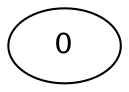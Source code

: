 digraph {
	None [label=0]
	None [label=1]
	None [label=0]
	None [label=0]
	None [label=0]
	None [label=0]
	None [label=0]
	None [label=0]
	None [label=0]
	None [label=0]
	None [label=0]
	None [label=0]
	None [label=0]
	None [label=0]
}
